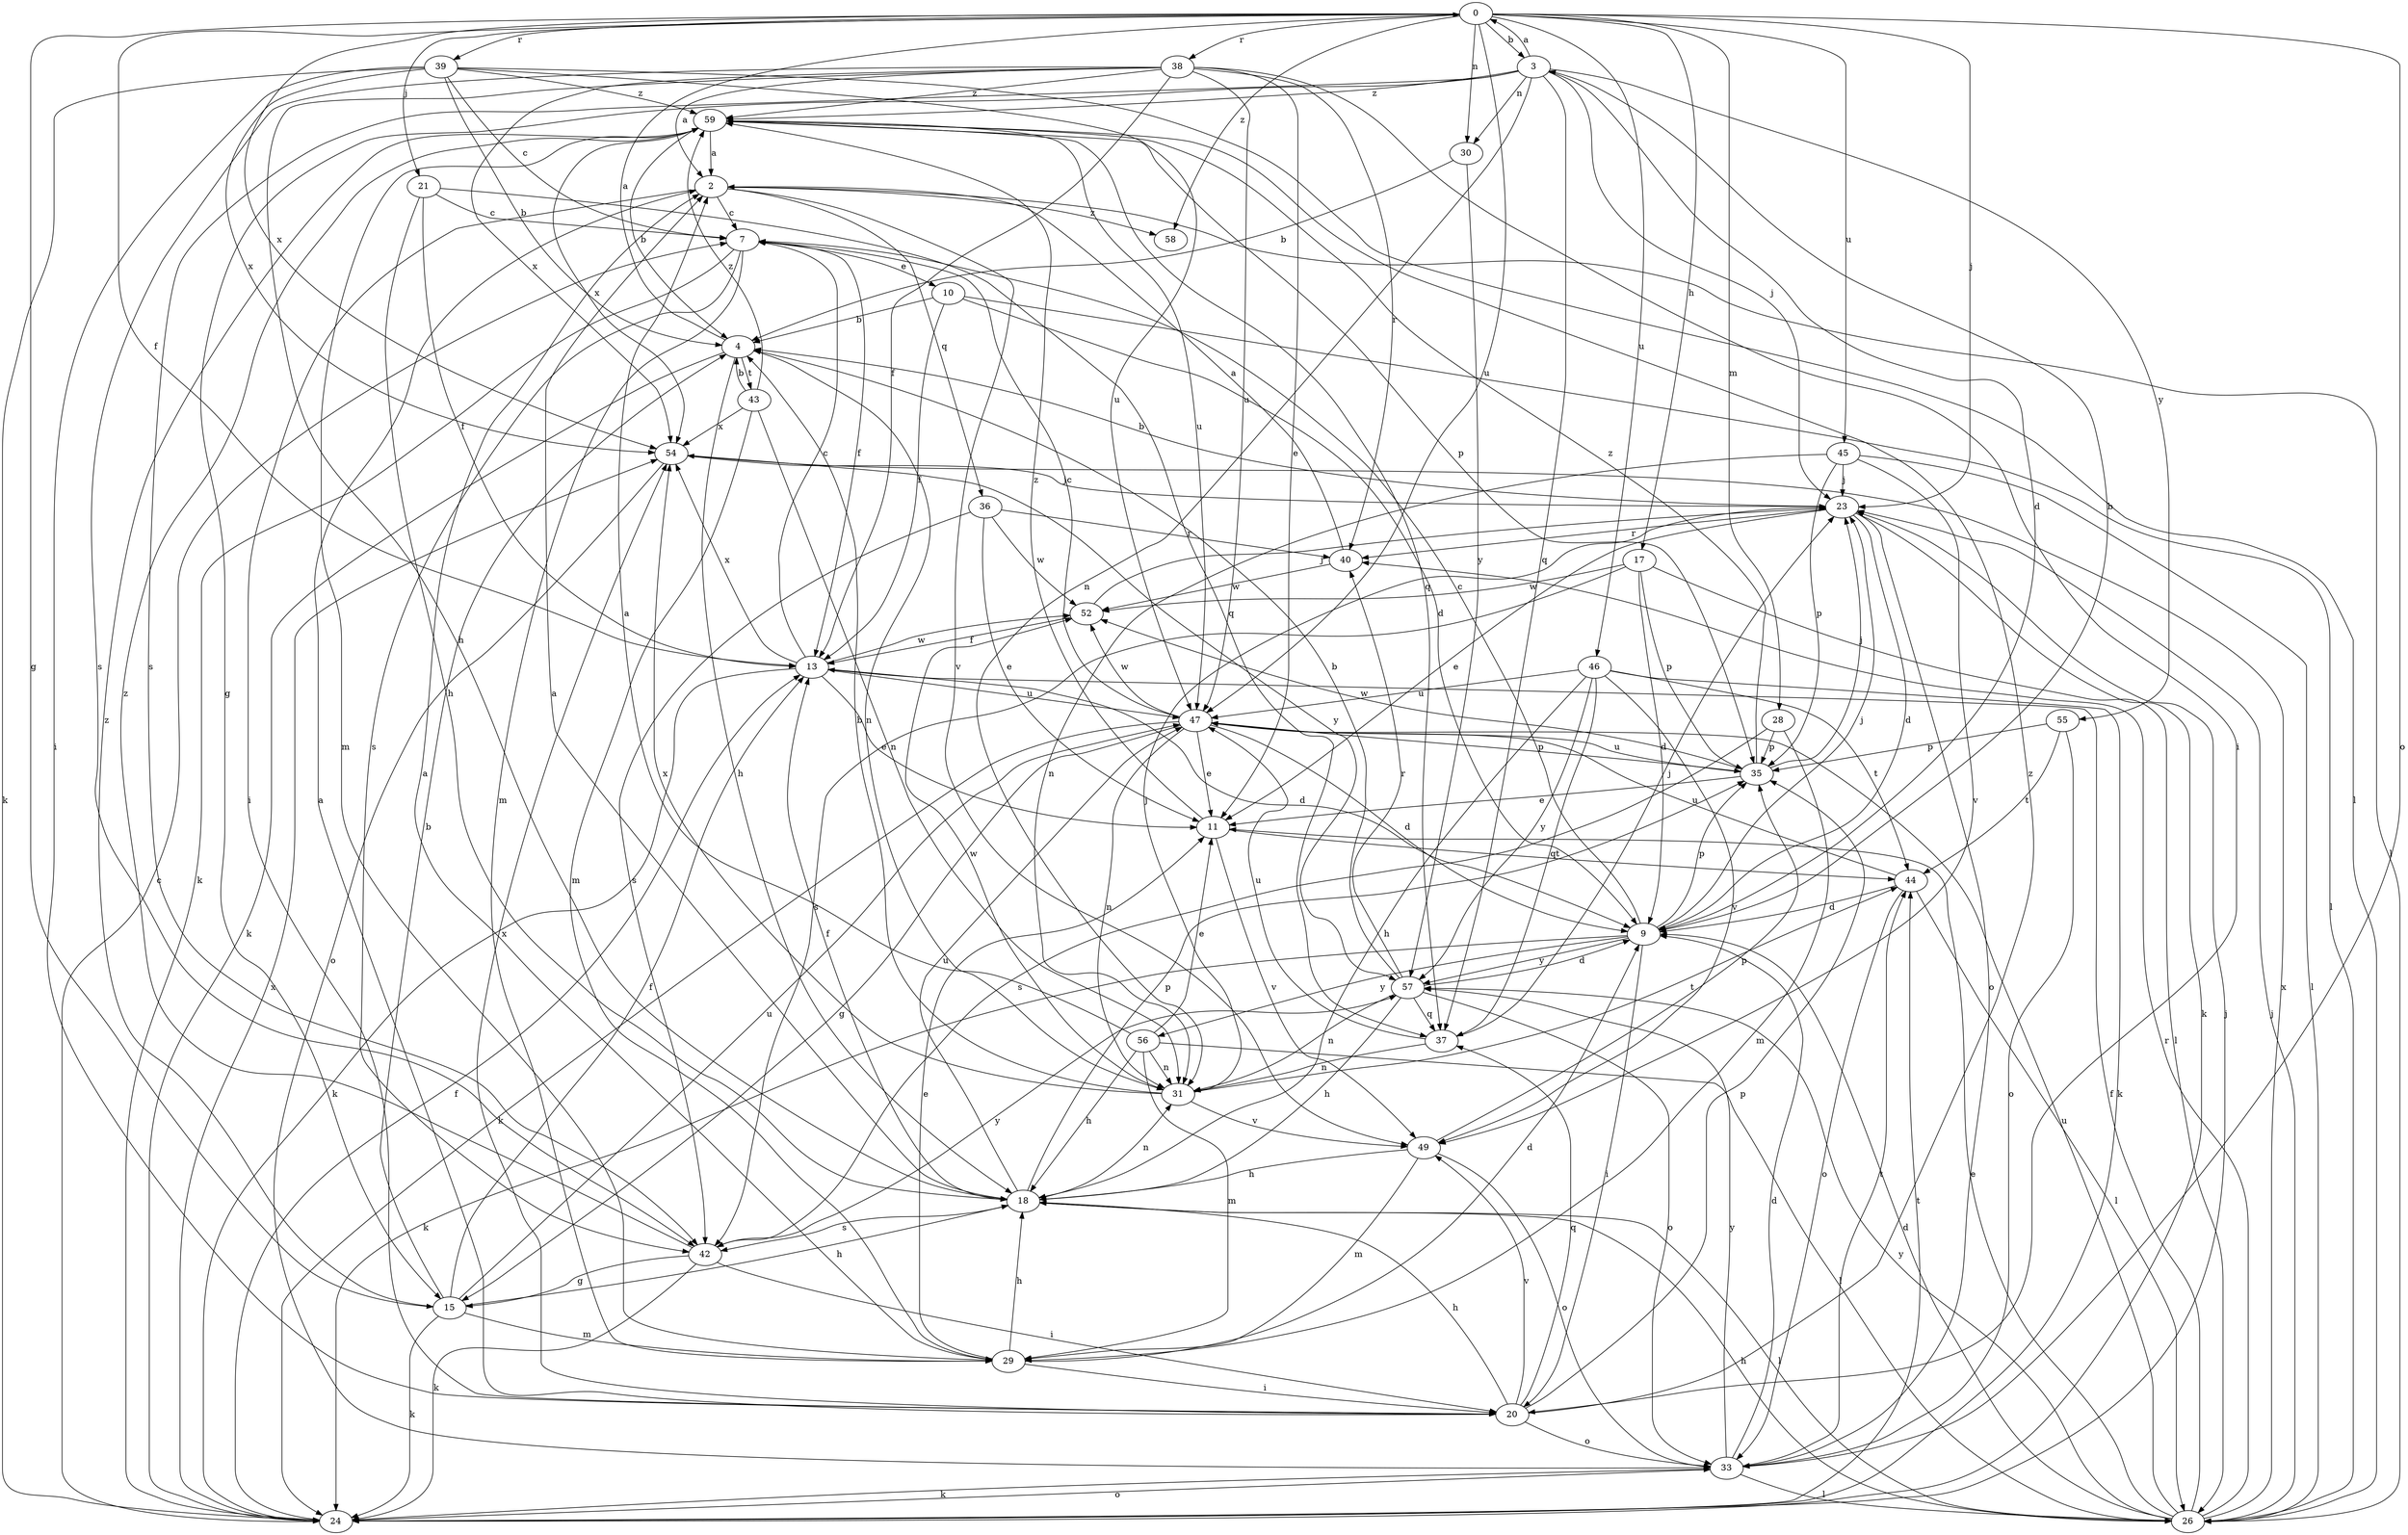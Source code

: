 strict digraph  {
0;
2;
3;
4;
7;
9;
10;
11;
13;
15;
17;
18;
20;
21;
23;
24;
26;
28;
29;
30;
31;
33;
35;
36;
37;
38;
39;
40;
42;
43;
44;
45;
46;
47;
49;
52;
54;
55;
56;
57;
58;
59;
0 -> 3  [label=b];
0 -> 13  [label=f];
0 -> 15  [label=g];
0 -> 17  [label=h];
0 -> 21  [label=j];
0 -> 23  [label=j];
0 -> 28  [label=m];
0 -> 30  [label=n];
0 -> 33  [label=o];
0 -> 38  [label=r];
0 -> 39  [label=r];
0 -> 45  [label=u];
0 -> 46  [label=u];
0 -> 47  [label=u];
0 -> 54  [label=x];
0 -> 58  [label=z];
2 -> 7  [label=c];
2 -> 20  [label=i];
2 -> 26  [label=l];
2 -> 36  [label=q];
2 -> 49  [label=v];
2 -> 58  [label=z];
3 -> 0  [label=a];
3 -> 9  [label=d];
3 -> 15  [label=g];
3 -> 23  [label=j];
3 -> 30  [label=n];
3 -> 31  [label=n];
3 -> 37  [label=q];
3 -> 42  [label=s];
3 -> 55  [label=y];
3 -> 59  [label=z];
4 -> 0  [label=a];
4 -> 18  [label=h];
4 -> 24  [label=k];
4 -> 31  [label=n];
4 -> 43  [label=t];
7 -> 10  [label=e];
7 -> 13  [label=f];
7 -> 24  [label=k];
7 -> 29  [label=m];
7 -> 42  [label=s];
9 -> 3  [label=b];
9 -> 7  [label=c];
9 -> 20  [label=i];
9 -> 23  [label=j];
9 -> 24  [label=k];
9 -> 35  [label=p];
9 -> 56  [label=y];
9 -> 57  [label=y];
10 -> 4  [label=b];
10 -> 9  [label=d];
10 -> 13  [label=f];
10 -> 26  [label=l];
11 -> 44  [label=t];
11 -> 49  [label=v];
11 -> 59  [label=z];
13 -> 7  [label=c];
13 -> 9  [label=d];
13 -> 11  [label=e];
13 -> 24  [label=k];
13 -> 47  [label=u];
13 -> 52  [label=w];
13 -> 54  [label=x];
15 -> 4  [label=b];
15 -> 13  [label=f];
15 -> 18  [label=h];
15 -> 24  [label=k];
15 -> 29  [label=m];
15 -> 47  [label=u];
15 -> 59  [label=z];
17 -> 9  [label=d];
17 -> 26  [label=l];
17 -> 35  [label=p];
17 -> 42  [label=s];
17 -> 52  [label=w];
18 -> 2  [label=a];
18 -> 13  [label=f];
18 -> 26  [label=l];
18 -> 31  [label=n];
18 -> 35  [label=p];
18 -> 42  [label=s];
18 -> 47  [label=u];
20 -> 2  [label=a];
20 -> 18  [label=h];
20 -> 33  [label=o];
20 -> 35  [label=p];
20 -> 37  [label=q];
20 -> 49  [label=v];
20 -> 54  [label=x];
20 -> 59  [label=z];
21 -> 7  [label=c];
21 -> 13  [label=f];
21 -> 18  [label=h];
21 -> 37  [label=q];
23 -> 4  [label=b];
23 -> 9  [label=d];
23 -> 11  [label=e];
23 -> 24  [label=k];
23 -> 33  [label=o];
23 -> 40  [label=r];
24 -> 7  [label=c];
24 -> 13  [label=f];
24 -> 23  [label=j];
24 -> 33  [label=o];
24 -> 44  [label=t];
24 -> 54  [label=x];
26 -> 9  [label=d];
26 -> 11  [label=e];
26 -> 13  [label=f];
26 -> 18  [label=h];
26 -> 23  [label=j];
26 -> 40  [label=r];
26 -> 47  [label=u];
26 -> 54  [label=x];
26 -> 57  [label=y];
28 -> 29  [label=m];
28 -> 35  [label=p];
28 -> 42  [label=s];
29 -> 2  [label=a];
29 -> 9  [label=d];
29 -> 11  [label=e];
29 -> 18  [label=h];
29 -> 20  [label=i];
30 -> 4  [label=b];
30 -> 57  [label=y];
31 -> 4  [label=b];
31 -> 23  [label=j];
31 -> 44  [label=t];
31 -> 49  [label=v];
31 -> 52  [label=w];
31 -> 54  [label=x];
33 -> 9  [label=d];
33 -> 24  [label=k];
33 -> 26  [label=l];
33 -> 44  [label=t];
33 -> 57  [label=y];
35 -> 11  [label=e];
35 -> 23  [label=j];
35 -> 47  [label=u];
35 -> 52  [label=w];
35 -> 59  [label=z];
36 -> 11  [label=e];
36 -> 40  [label=r];
36 -> 42  [label=s];
36 -> 52  [label=w];
37 -> 23  [label=j];
37 -> 31  [label=n];
37 -> 47  [label=u];
38 -> 2  [label=a];
38 -> 11  [label=e];
38 -> 13  [label=f];
38 -> 18  [label=h];
38 -> 20  [label=i];
38 -> 40  [label=r];
38 -> 42  [label=s];
38 -> 47  [label=u];
38 -> 54  [label=x];
38 -> 59  [label=z];
39 -> 4  [label=b];
39 -> 7  [label=c];
39 -> 20  [label=i];
39 -> 24  [label=k];
39 -> 26  [label=l];
39 -> 47  [label=u];
39 -> 54  [label=x];
39 -> 59  [label=z];
40 -> 2  [label=a];
40 -> 52  [label=w];
42 -> 15  [label=g];
42 -> 20  [label=i];
42 -> 24  [label=k];
42 -> 57  [label=y];
42 -> 59  [label=z];
43 -> 4  [label=b];
43 -> 29  [label=m];
43 -> 31  [label=n];
43 -> 54  [label=x];
43 -> 59  [label=z];
44 -> 9  [label=d];
44 -> 26  [label=l];
44 -> 33  [label=o];
44 -> 47  [label=u];
45 -> 23  [label=j];
45 -> 26  [label=l];
45 -> 31  [label=n];
45 -> 35  [label=p];
45 -> 49  [label=v];
46 -> 18  [label=h];
46 -> 24  [label=k];
46 -> 37  [label=q];
46 -> 44  [label=t];
46 -> 47  [label=u];
46 -> 49  [label=v];
46 -> 57  [label=y];
47 -> 7  [label=c];
47 -> 9  [label=d];
47 -> 11  [label=e];
47 -> 15  [label=g];
47 -> 24  [label=k];
47 -> 31  [label=n];
47 -> 35  [label=p];
47 -> 52  [label=w];
49 -> 18  [label=h];
49 -> 29  [label=m];
49 -> 33  [label=o];
49 -> 35  [label=p];
52 -> 13  [label=f];
52 -> 23  [label=j];
54 -> 23  [label=j];
54 -> 33  [label=o];
54 -> 57  [label=y];
55 -> 33  [label=o];
55 -> 35  [label=p];
55 -> 44  [label=t];
56 -> 2  [label=a];
56 -> 11  [label=e];
56 -> 18  [label=h];
56 -> 26  [label=l];
56 -> 29  [label=m];
56 -> 31  [label=n];
57 -> 4  [label=b];
57 -> 9  [label=d];
57 -> 18  [label=h];
57 -> 31  [label=n];
57 -> 33  [label=o];
57 -> 37  [label=q];
57 -> 40  [label=r];
59 -> 2  [label=a];
59 -> 4  [label=b];
59 -> 29  [label=m];
59 -> 35  [label=p];
59 -> 37  [label=q];
59 -> 47  [label=u];
59 -> 54  [label=x];
}
